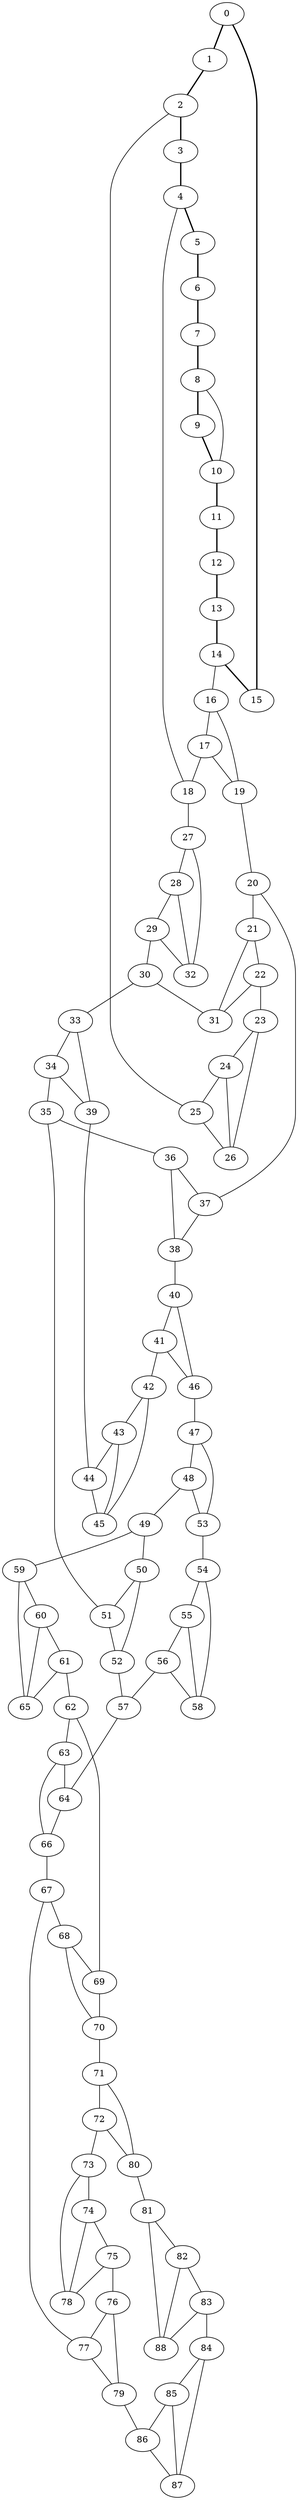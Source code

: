 //Inside of this graph isn't 3-connected
graph G {
0 [ pos = " 20.00,0.00!" ];
0 -- 1[style=bold];
0 -- 15[style=bold];
1 [ pos = " 18.48,7.65!" ];
1 -- 2[style=bold];
2 [ pos = " 14.14,14.14!" ];
2 -- 3[style=bold];
2 -- 25;
3 [ pos = " 7.65,18.48!" ];
3 -- 4[style=bold];
4 [ pos = " 0.00,20.00!" ];
4 -- 5[style=bold];
4 -- 18;
5 [ pos = " -7.65,18.48!" ];
5 -- 6[style=bold];
6 [ pos = " -14.14,14.14!" ];
6 -- 7[style=bold];
7 [ pos = " -18.48,7.65!" ];
7 -- 8[style=bold];
8 [ pos = " -20.00,0.00!" ];
8 -- 9[style=bold];
8 -- 10;
9 [ pos = " -18.48,-7.65!" ];
9 -- 10[style=bold];
10 [ pos = " -14.14,-14.14!" ];
10 -- 11[style=bold];
11 [ pos = " -7.65,-18.48!" ];
11 -- 12[style=bold];
12 [ pos = " 0.00,-20.00!" ];
12 -- 13[style=bold];
13 [ pos = " 7.65,-18.48!" ];
13 -- 14[style=bold];
14 [ pos = " 14.14,-14.14!" ];
14 -- 15[style=bold];
14 -- 16;
15 [ pos = " 18.48,-7.65!" ];
16 -- 17;
16 -- 19;
17 -- 18;
17 -- 19;
18 -- 27;
19 -- 20;
20 -- 21;
20 -- 37;
21 -- 22;
21 -- 31;
22 -- 23;
22 -- 31;
23 -- 24;
23 -- 26;
24 -- 25;
24 -- 26;
25 -- 26;
27 -- 28;
27 -- 32;
28 -- 29;
28 -- 32;
29 -- 30;
29 -- 32;
30 -- 31;
30 -- 33;
33 -- 34;
33 -- 39;
34 -- 35;
34 -- 39;
35 -- 36;
35 -- 51;
36 -- 37;
36 -- 38;
37 -- 38;
38 -- 40;
39 -- 44;
40 -- 41;
40 -- 46;
41 -- 42;
41 -- 46;
42 -- 43;
42 -- 45;
43 -- 44;
43 -- 45;
44 -- 45;
46 -- 47;
47 -- 48;
47 -- 53;
48 -- 49;
48 -- 53;
49 -- 50;
49 -- 59;
50 -- 51;
50 -- 52;
51 -- 52;
52 -- 57;
53 -- 54;
54 -- 55;
54 -- 58;
55 -- 56;
55 -- 58;
56 -- 57;
56 -- 58;
57 -- 64;
59 -- 60;
59 -- 65;
60 -- 61;
60 -- 65;
61 -- 62;
61 -- 65;
62 -- 63;
62 -- 69;
63 -- 64;
63 -- 66;
64 -- 66;
66 -- 67;
67 -- 68;
67 -- 77;
68 -- 69;
68 -- 70;
69 -- 70;
70 -- 71;
71 -- 72;
71 -- 80;
72 -- 73;
72 -- 80;
73 -- 74;
73 -- 78;
74 -- 75;
74 -- 78;
75 -- 76;
75 -- 78;
76 -- 77;
76 -- 79;
77 -- 79;
79 -- 86;
80 -- 81;
81 -- 82;
81 -- 88;
82 -- 83;
82 -- 88;
83 -- 84;
83 -- 88;
84 -- 85;
84 -- 87;
85 -- 86;
85 -- 87;
86 -- 87;
}
